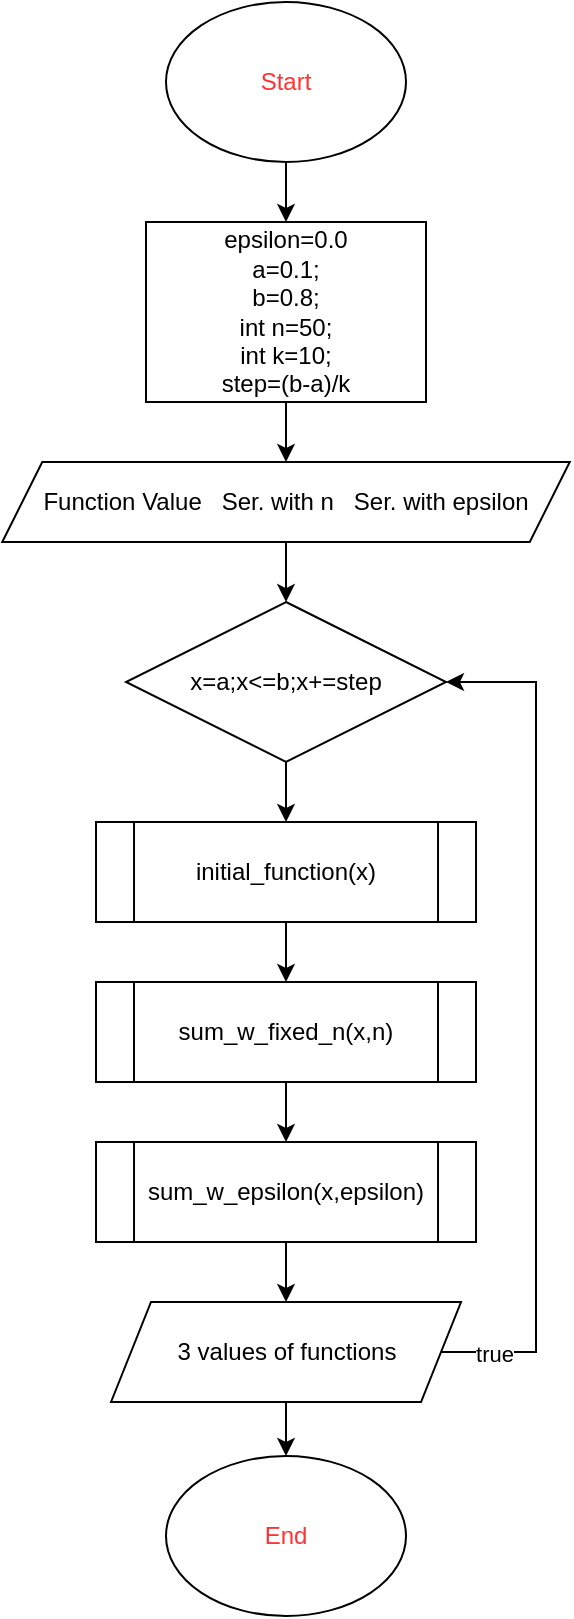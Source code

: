 <mxfile version="24.7.17">
  <diagram name="Страница — 1" id="VAGySLi9Ga8m6sCz4T4p">
    <mxGraphModel dx="1436" dy="844" grid="1" gridSize="10" guides="1" tooltips="1" connect="1" arrows="1" fold="1" page="1" pageScale="1" pageWidth="1169" pageHeight="1654" math="0" shadow="0">
      <root>
        <mxCell id="0" />
        <mxCell id="1" parent="0" />
        <mxCell id="sTbQmlNYuC_geB2QO9-h-3" style="edgeStyle=orthogonalEdgeStyle;rounded=0;orthogonalLoop=1;jettySize=auto;html=1;entryX=0.5;entryY=0;entryDx=0;entryDy=0;" edge="1" parent="1" source="sTbQmlNYuC_geB2QO9-h-1" target="sTbQmlNYuC_geB2QO9-h-2">
          <mxGeometry relative="1" as="geometry" />
        </mxCell>
        <mxCell id="sTbQmlNYuC_geB2QO9-h-1" value="&lt;font color=&quot;#ff3333&quot;&gt;Start&lt;/font&gt;" style="ellipse;whiteSpace=wrap;html=1;" vertex="1" parent="1">
          <mxGeometry x="525" y="20" width="120" height="80" as="geometry" />
        </mxCell>
        <mxCell id="sTbQmlNYuC_geB2QO9-h-5" style="edgeStyle=orthogonalEdgeStyle;rounded=0;orthogonalLoop=1;jettySize=auto;html=1;" edge="1" parent="1" source="sTbQmlNYuC_geB2QO9-h-2" target="sTbQmlNYuC_geB2QO9-h-4">
          <mxGeometry relative="1" as="geometry" />
        </mxCell>
        <mxCell id="sTbQmlNYuC_geB2QO9-h-2" value="epsilon=0.0&lt;div&gt;a=0.1;&lt;/div&gt;&lt;div&gt;b=0.8;&lt;/div&gt;&lt;div&gt;int n=50;&lt;/div&gt;&lt;div&gt;int k=10;&lt;/div&gt;&lt;div&gt;step=(b-a)/k&lt;/div&gt;" style="rounded=0;whiteSpace=wrap;html=1;" vertex="1" parent="1">
          <mxGeometry x="515" y="130" width="140" height="90" as="geometry" />
        </mxCell>
        <mxCell id="sTbQmlNYuC_geB2QO9-h-7" style="edgeStyle=orthogonalEdgeStyle;rounded=0;orthogonalLoop=1;jettySize=auto;html=1;" edge="1" parent="1" source="sTbQmlNYuC_geB2QO9-h-4" target="sTbQmlNYuC_geB2QO9-h-6">
          <mxGeometry relative="1" as="geometry" />
        </mxCell>
        <mxCell id="sTbQmlNYuC_geB2QO9-h-4" value="Function Value&amp;nbsp; &amp;nbsp;&lt;span style=&quot;background-color: initial;&quot;&gt;Ser. with n&amp;nbsp; &amp;nbsp;&lt;/span&gt;&lt;span style=&quot;background-color: initial;&quot;&gt;Ser. with epsilon&lt;/span&gt;" style="shape=parallelogram;perimeter=parallelogramPerimeter;whiteSpace=wrap;html=1;fixedSize=1;" vertex="1" parent="1">
          <mxGeometry x="443.13" y="250" width="283.75" height="40" as="geometry" />
        </mxCell>
        <mxCell id="sTbQmlNYuC_geB2QO9-h-10" style="edgeStyle=orthogonalEdgeStyle;rounded=0;orthogonalLoop=1;jettySize=auto;html=1;entryX=0.5;entryY=0;entryDx=0;entryDy=0;" edge="1" parent="1" source="sTbQmlNYuC_geB2QO9-h-6" target="sTbQmlNYuC_geB2QO9-h-8">
          <mxGeometry relative="1" as="geometry" />
        </mxCell>
        <mxCell id="sTbQmlNYuC_geB2QO9-h-6" value="x=a;x&amp;lt;=b;x+=step" style="rhombus;whiteSpace=wrap;html=1;" vertex="1" parent="1">
          <mxGeometry x="505.01" y="320" width="160" height="80" as="geometry" />
        </mxCell>
        <mxCell id="sTbQmlNYuC_geB2QO9-h-11" style="edgeStyle=orthogonalEdgeStyle;rounded=0;orthogonalLoop=1;jettySize=auto;html=1;entryX=0.5;entryY=0;entryDx=0;entryDy=0;" edge="1" parent="1" source="sTbQmlNYuC_geB2QO9-h-8" target="sTbQmlNYuC_geB2QO9-h-9">
          <mxGeometry relative="1" as="geometry" />
        </mxCell>
        <mxCell id="sTbQmlNYuC_geB2QO9-h-8" value="initial_function(x)" style="shape=process;whiteSpace=wrap;html=1;backgroundOutline=1;" vertex="1" parent="1">
          <mxGeometry x="490.01" y="430" width="190" height="50" as="geometry" />
        </mxCell>
        <mxCell id="sTbQmlNYuC_geB2QO9-h-13" style="edgeStyle=orthogonalEdgeStyle;rounded=0;orthogonalLoop=1;jettySize=auto;html=1;entryX=0.5;entryY=0;entryDx=0;entryDy=0;" edge="1" parent="1" source="sTbQmlNYuC_geB2QO9-h-9" target="sTbQmlNYuC_geB2QO9-h-12">
          <mxGeometry relative="1" as="geometry" />
        </mxCell>
        <mxCell id="sTbQmlNYuC_geB2QO9-h-9" value="sum_w_fixed_n(x,n)" style="shape=process;whiteSpace=wrap;html=1;backgroundOutline=1;" vertex="1" parent="1">
          <mxGeometry x="490" y="510" width="190" height="50" as="geometry" />
        </mxCell>
        <mxCell id="sTbQmlNYuC_geB2QO9-h-16" style="edgeStyle=orthogonalEdgeStyle;rounded=0;orthogonalLoop=1;jettySize=auto;html=1;entryX=0.5;entryY=0;entryDx=0;entryDy=0;" edge="1" parent="1" source="sTbQmlNYuC_geB2QO9-h-12" target="sTbQmlNYuC_geB2QO9-h-15">
          <mxGeometry relative="1" as="geometry" />
        </mxCell>
        <mxCell id="sTbQmlNYuC_geB2QO9-h-12" value="sum_w_epsilon(x,epsilon)" style="shape=process;whiteSpace=wrap;html=1;backgroundOutline=1;" vertex="1" parent="1">
          <mxGeometry x="490.01" y="590" width="190" height="50" as="geometry" />
        </mxCell>
        <mxCell id="sTbQmlNYuC_geB2QO9-h-17" style="edgeStyle=orthogonalEdgeStyle;rounded=0;orthogonalLoop=1;jettySize=auto;html=1;entryX=1;entryY=0.5;entryDx=0;entryDy=0;" edge="1" parent="1" source="sTbQmlNYuC_geB2QO9-h-15" target="sTbQmlNYuC_geB2QO9-h-6">
          <mxGeometry relative="1" as="geometry">
            <Array as="points">
              <mxPoint x="710" y="695" />
              <mxPoint x="710" y="360" />
            </Array>
          </mxGeometry>
        </mxCell>
        <mxCell id="sTbQmlNYuC_geB2QO9-h-20" value="true" style="edgeLabel;html=1;align=center;verticalAlign=middle;resizable=0;points=[];" vertex="1" connectable="0" parent="sTbQmlNYuC_geB2QO9-h-17">
          <mxGeometry x="-0.876" y="-1" relative="1" as="geometry">
            <mxPoint as="offset" />
          </mxGeometry>
        </mxCell>
        <mxCell id="sTbQmlNYuC_geB2QO9-h-24" style="edgeStyle=orthogonalEdgeStyle;rounded=0;orthogonalLoop=1;jettySize=auto;html=1;" edge="1" parent="1" source="sTbQmlNYuC_geB2QO9-h-15" target="sTbQmlNYuC_geB2QO9-h-23">
          <mxGeometry relative="1" as="geometry" />
        </mxCell>
        <mxCell id="sTbQmlNYuC_geB2QO9-h-15" value="3 values of functions" style="shape=parallelogram;perimeter=parallelogramPerimeter;whiteSpace=wrap;html=1;fixedSize=1;" vertex="1" parent="1">
          <mxGeometry x="497.51" y="670" width="175" height="50" as="geometry" />
        </mxCell>
        <mxCell id="sTbQmlNYuC_geB2QO9-h-23" value="&lt;font color=&quot;#ff3333&quot;&gt;End&lt;/font&gt;" style="ellipse;whiteSpace=wrap;html=1;" vertex="1" parent="1">
          <mxGeometry x="525" y="747" width="120" height="80" as="geometry" />
        </mxCell>
      </root>
    </mxGraphModel>
  </diagram>
</mxfile>
